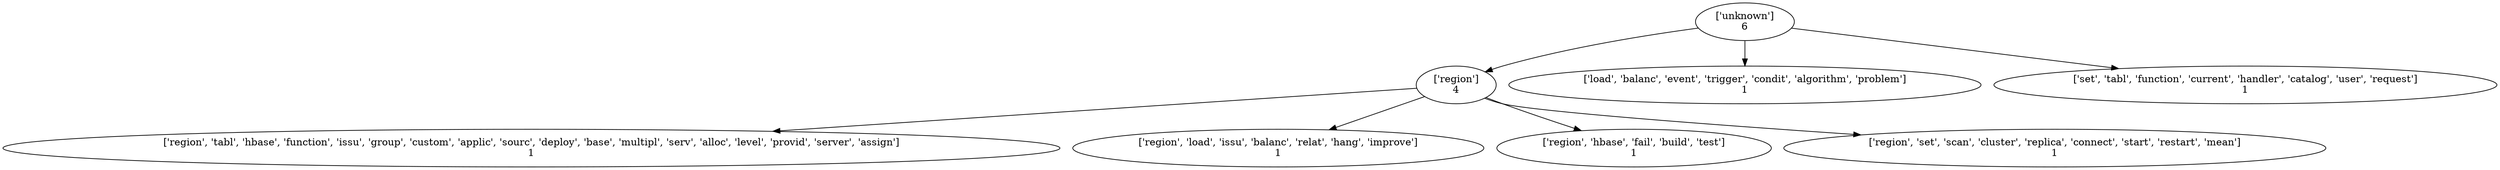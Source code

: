 strict digraph  {
	"['unknown']
6" -> "['region']
4";
	"['unknown']
6" -> "['load', 'balanc', 'event', 'trigger', 'condit', 'algorithm', 'problem']
1";
	"['unknown']
6" -> "['set', 'tabl', 'function', 'current', 'handler', 'catalog', 'user', 'request']
1";
	"['region']
4" -> "['region', 'tabl', 'hbase', 'function', 'issu', 'group', 'custom', 'applic', 'sourc', 'deploy', 'base', 'multipl', 'serv', 'alloc', '\
level', 'provid', 'server', 'assign']
1";
	"['region']
4" -> "['region', 'load', 'issu', 'balanc', 'relat', 'hang', 'improve']
1";
	"['region']
4" -> "['region', 'hbase', 'fail', 'build', 'test']
1";
	"['region']
4" -> "['region', 'set', 'scan', 'cluster', 'replica', 'connect', 'start', 'restart', 'mean']
1";
}
